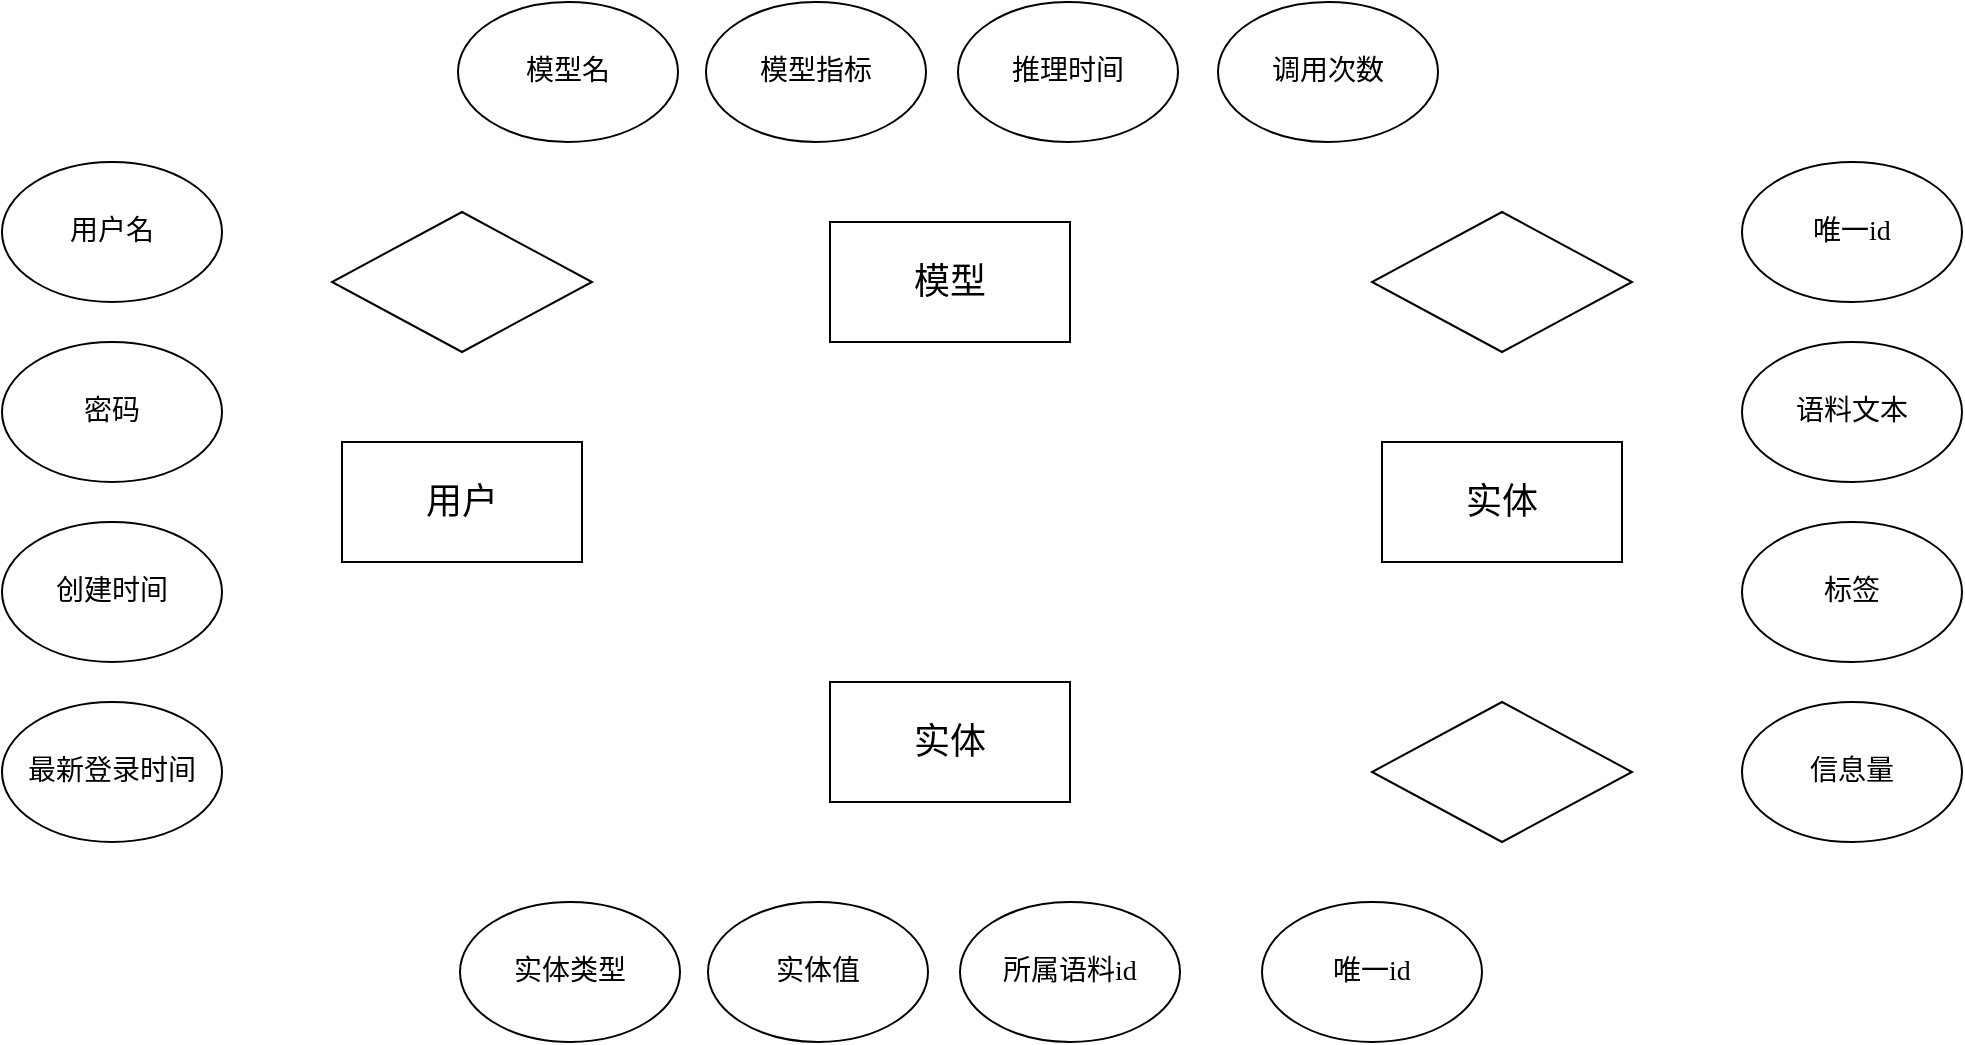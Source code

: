 <mxfile version="22.1.19" type="github">
  <diagram name="第 1 页" id="A9VqD9QQD6lyQ_i_zck9">
    <mxGraphModel dx="1927" dy="543" grid="1" gridSize="10" guides="1" tooltips="1" connect="1" arrows="0" fold="1" page="1" pageScale="1" pageWidth="827" pageHeight="1169" math="0" shadow="0">
      <root>
        <mxCell id="0" />
        <mxCell id="1" parent="0" />
        <mxCell id="xF6YM3SYU7gJ5uiseCk7-1" value="&lt;font style=&quot;font-size: 18px;&quot; face=&quot;宋体&quot;&gt;模型&lt;/font&gt;" style="rounded=0;whiteSpace=wrap;html=1;" parent="1" vertex="1">
          <mxGeometry x="354" y="150" width="120" height="60" as="geometry" />
        </mxCell>
        <mxCell id="_P8YpMpA9o5XOnk_nfkZ-1" value="&lt;font style=&quot;font-size: 18px;&quot; face=&quot;宋体&quot;&gt;用户&lt;/font&gt;" style="rounded=0;whiteSpace=wrap;html=1;" vertex="1" parent="1">
          <mxGeometry x="110" y="260" width="120" height="60" as="geometry" />
        </mxCell>
        <mxCell id="_P8YpMpA9o5XOnk_nfkZ-2" value="&lt;font style=&quot;font-size: 18px;&quot; face=&quot;宋体&quot;&gt;实体&lt;/font&gt;" style="rounded=0;whiteSpace=wrap;html=1;" vertex="1" parent="1">
          <mxGeometry x="354" y="380" width="120" height="60" as="geometry" />
        </mxCell>
        <mxCell id="_P8YpMpA9o5XOnk_nfkZ-3" value="&lt;font style=&quot;font-size: 18px;&quot; face=&quot;宋体&quot;&gt;实体&lt;/font&gt;" style="rounded=0;whiteSpace=wrap;html=1;" vertex="1" parent="1">
          <mxGeometry x="630" y="260" width="120" height="60" as="geometry" />
        </mxCell>
        <mxCell id="_P8YpMpA9o5XOnk_nfkZ-5" value="&lt;font style=&quot;font-size: 14px;&quot; face=&quot;宋体&quot;&gt;密码&lt;/font&gt;" style="ellipse;whiteSpace=wrap;html=1;" vertex="1" parent="1">
          <mxGeometry x="-60" y="210" width="110" height="70" as="geometry" />
        </mxCell>
        <mxCell id="_P8YpMpA9o5XOnk_nfkZ-6" value="&lt;font style=&quot;font-size: 14px;&quot; face=&quot;宋体&quot;&gt;用户名&lt;/font&gt;" style="ellipse;whiteSpace=wrap;html=1;" vertex="1" parent="1">
          <mxGeometry x="-60" y="120" width="110" height="70" as="geometry" />
        </mxCell>
        <mxCell id="_P8YpMpA9o5XOnk_nfkZ-7" value="&lt;font style=&quot;font-size: 14px;&quot; face=&quot;宋体&quot;&gt;创建时间&lt;/font&gt;" style="ellipse;whiteSpace=wrap;html=1;" vertex="1" parent="1">
          <mxGeometry x="-60" y="300" width="110" height="70" as="geometry" />
        </mxCell>
        <mxCell id="_P8YpMpA9o5XOnk_nfkZ-8" value="&lt;font style=&quot;font-size: 14px;&quot; face=&quot;宋体&quot;&gt;最新登录时间&lt;/font&gt;" style="ellipse;whiteSpace=wrap;html=1;" vertex="1" parent="1">
          <mxGeometry x="-60" y="390" width="110" height="70" as="geometry" />
        </mxCell>
        <mxCell id="_P8YpMpA9o5XOnk_nfkZ-15" value="&lt;font style=&quot;font-size: 14px;&quot; face=&quot;宋体&quot;&gt;模型名&lt;/font&gt;" style="ellipse;whiteSpace=wrap;html=1;" vertex="1" parent="1">
          <mxGeometry x="168" y="40" width="110" height="70" as="geometry" />
        </mxCell>
        <mxCell id="_P8YpMpA9o5XOnk_nfkZ-16" value="&lt;font style=&quot;font-size: 14px;&quot; face=&quot;宋体&quot;&gt;模型指标&lt;/font&gt;" style="ellipse;whiteSpace=wrap;html=1;" vertex="1" parent="1">
          <mxGeometry x="292" y="40" width="110" height="70" as="geometry" />
        </mxCell>
        <mxCell id="_P8YpMpA9o5XOnk_nfkZ-17" value="&lt;font style=&quot;font-size: 14px;&quot; face=&quot;宋体&quot;&gt;推理时间&lt;/font&gt;" style="ellipse;whiteSpace=wrap;html=1;" vertex="1" parent="1">
          <mxGeometry x="418" y="40" width="110" height="70" as="geometry" />
        </mxCell>
        <mxCell id="_P8YpMpA9o5XOnk_nfkZ-18" value="&lt;font style=&quot;font-size: 14px;&quot; face=&quot;宋体&quot;&gt;调用次数&lt;/font&gt;" style="ellipse;whiteSpace=wrap;html=1;" vertex="1" parent="1">
          <mxGeometry x="548" y="40" width="110" height="70" as="geometry" />
        </mxCell>
        <mxCell id="_P8YpMpA9o5XOnk_nfkZ-19" value="&lt;font style=&quot;font-size: 14px;&quot; face=&quot;宋体&quot;&gt;实体类型&lt;/font&gt;" style="ellipse;whiteSpace=wrap;html=1;" vertex="1" parent="1">
          <mxGeometry x="169" y="490" width="110" height="70" as="geometry" />
        </mxCell>
        <mxCell id="_P8YpMpA9o5XOnk_nfkZ-20" value="&lt;font style=&quot;font-size: 14px;&quot; face=&quot;宋体&quot;&gt;实体值&lt;/font&gt;" style="ellipse;whiteSpace=wrap;html=1;" vertex="1" parent="1">
          <mxGeometry x="293" y="490" width="110" height="70" as="geometry" />
        </mxCell>
        <mxCell id="_P8YpMpA9o5XOnk_nfkZ-21" value="&lt;font style=&quot;font-size: 14px;&quot; face=&quot;宋体&quot;&gt;所属语料id&lt;/font&gt;" style="ellipse;whiteSpace=wrap;html=1;" vertex="1" parent="1">
          <mxGeometry x="419" y="490" width="110" height="70" as="geometry" />
        </mxCell>
        <mxCell id="_P8YpMpA9o5XOnk_nfkZ-22" value="&lt;font face=&quot;宋体&quot;&gt;&lt;span style=&quot;font-size: 14px;&quot;&gt;唯一id&lt;/span&gt;&lt;/font&gt;" style="ellipse;whiteSpace=wrap;html=1;" vertex="1" parent="1">
          <mxGeometry x="570" y="490" width="110" height="70" as="geometry" />
        </mxCell>
        <mxCell id="_P8YpMpA9o5XOnk_nfkZ-23" value="&lt;font face=&quot;宋体&quot;&gt;&lt;span style=&quot;font-size: 14px;&quot;&gt;语料文本&lt;/span&gt;&lt;/font&gt;" style="ellipse;whiteSpace=wrap;html=1;" vertex="1" parent="1">
          <mxGeometry x="810" y="210" width="110" height="70" as="geometry" />
        </mxCell>
        <mxCell id="_P8YpMpA9o5XOnk_nfkZ-24" value="&lt;font face=&quot;宋体&quot;&gt;&lt;span style=&quot;font-size: 14px;&quot;&gt;唯一id&lt;/span&gt;&lt;/font&gt;" style="ellipse;whiteSpace=wrap;html=1;" vertex="1" parent="1">
          <mxGeometry x="810" y="120" width="110" height="70" as="geometry" />
        </mxCell>
        <mxCell id="_P8YpMpA9o5XOnk_nfkZ-25" value="&lt;font face=&quot;宋体&quot;&gt;&lt;span style=&quot;font-size: 14px;&quot;&gt;标签&lt;/span&gt;&lt;/font&gt;" style="ellipse;whiteSpace=wrap;html=1;" vertex="1" parent="1">
          <mxGeometry x="810" y="300" width="110" height="70" as="geometry" />
        </mxCell>
        <mxCell id="_P8YpMpA9o5XOnk_nfkZ-26" value="&lt;font style=&quot;font-size: 14px;&quot; face=&quot;宋体&quot;&gt;信息量&lt;/font&gt;" style="ellipse;whiteSpace=wrap;html=1;" vertex="1" parent="1">
          <mxGeometry x="810" y="390" width="110" height="70" as="geometry" />
        </mxCell>
        <mxCell id="_P8YpMpA9o5XOnk_nfkZ-27" value="" style="rhombus;whiteSpace=wrap;html=1;" vertex="1" parent="1">
          <mxGeometry x="105" y="145" width="130" height="70" as="geometry" />
        </mxCell>
        <mxCell id="_P8YpMpA9o5XOnk_nfkZ-28" value="" style="rhombus;whiteSpace=wrap;html=1;" vertex="1" parent="1">
          <mxGeometry x="625" y="145" width="130" height="70" as="geometry" />
        </mxCell>
        <mxCell id="_P8YpMpA9o5XOnk_nfkZ-29" value="" style="rhombus;whiteSpace=wrap;html=1;" vertex="1" parent="1">
          <mxGeometry x="625" y="390" width="130" height="70" as="geometry" />
        </mxCell>
      </root>
    </mxGraphModel>
  </diagram>
</mxfile>
